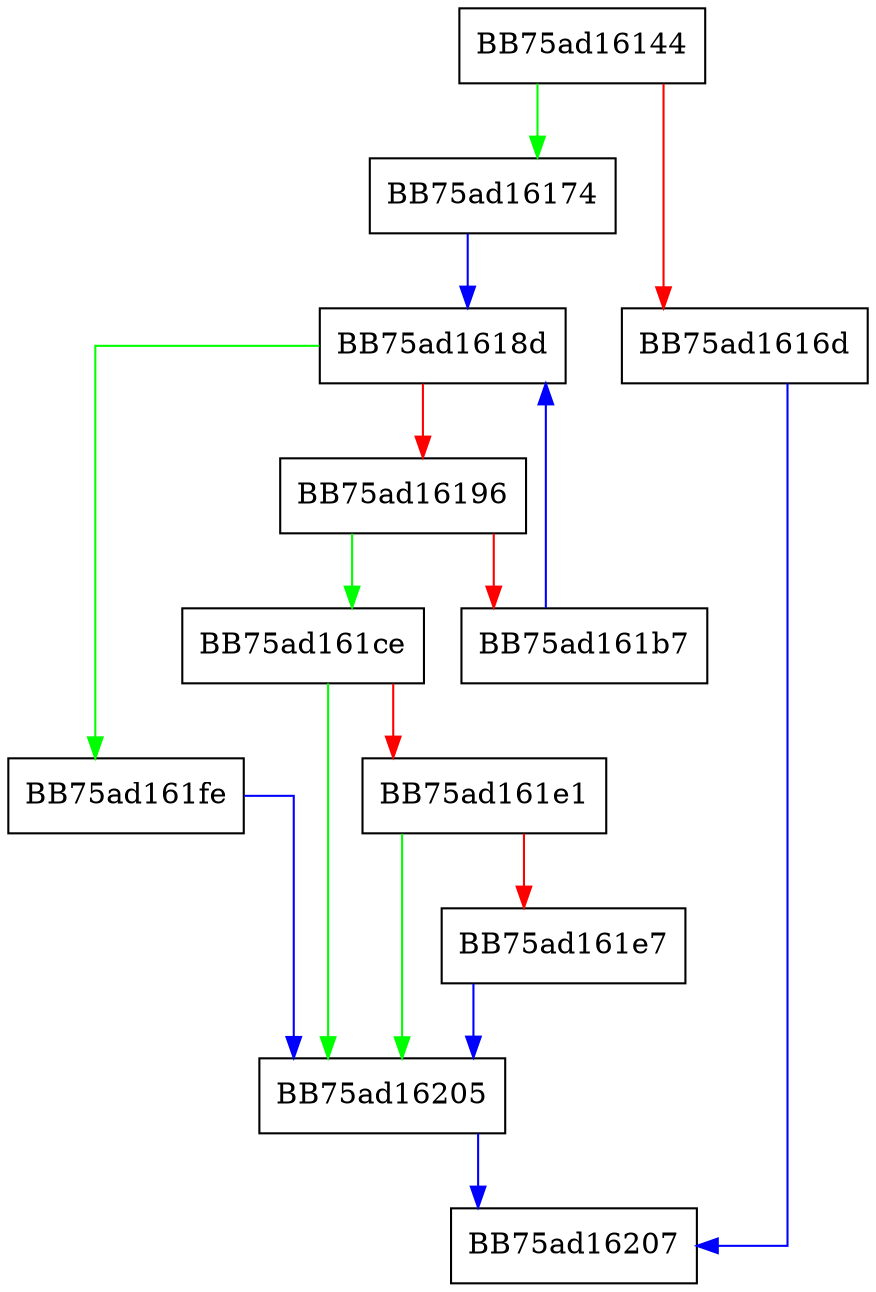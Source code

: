 digraph ValidateCRC16 {
  node [shape="box"];
  graph [splines=ortho];
  BB75ad16144 -> BB75ad16174 [color="green"];
  BB75ad16144 -> BB75ad1616d [color="red"];
  BB75ad1616d -> BB75ad16207 [color="blue"];
  BB75ad16174 -> BB75ad1618d [color="blue"];
  BB75ad1618d -> BB75ad161fe [color="green"];
  BB75ad1618d -> BB75ad16196 [color="red"];
  BB75ad16196 -> BB75ad161ce [color="green"];
  BB75ad16196 -> BB75ad161b7 [color="red"];
  BB75ad161b7 -> BB75ad1618d [color="blue"];
  BB75ad161ce -> BB75ad16205 [color="green"];
  BB75ad161ce -> BB75ad161e1 [color="red"];
  BB75ad161e1 -> BB75ad16205 [color="green"];
  BB75ad161e1 -> BB75ad161e7 [color="red"];
  BB75ad161e7 -> BB75ad16205 [color="blue"];
  BB75ad161fe -> BB75ad16205 [color="blue"];
  BB75ad16205 -> BB75ad16207 [color="blue"];
}